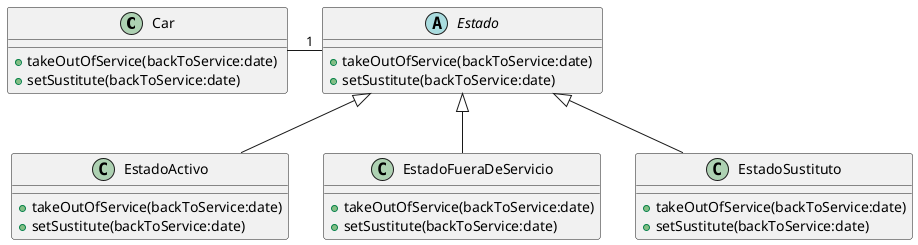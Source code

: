 @startuml

class Car
{
+takeOutOfService(backToService:date) ​
+setSustitute(backToService:date) ​
}

Abstract class Estado
{
+takeOutOfService(backToService:date) ​
+setSustitute(backToService:date) ​
}

class EstadoActivo
{
+takeOutOfService(backToService:date)
+setSustitute(backToService:date) ​
}
Class EstadoFueraDeServicio
{
+takeOutOfService(backToService:date)
+setSustitute(backToService:date) ​
}
Class EstadoSustituto
{
+takeOutOfService(backToService:date)
+setSustitute(backToService:date) ​
}


Car - "1"  Estado

class EstadoActivo extends Estado
class EstadoFueraDeServicio extends Estado
class EstadoSustituto extends Estado



@enduml